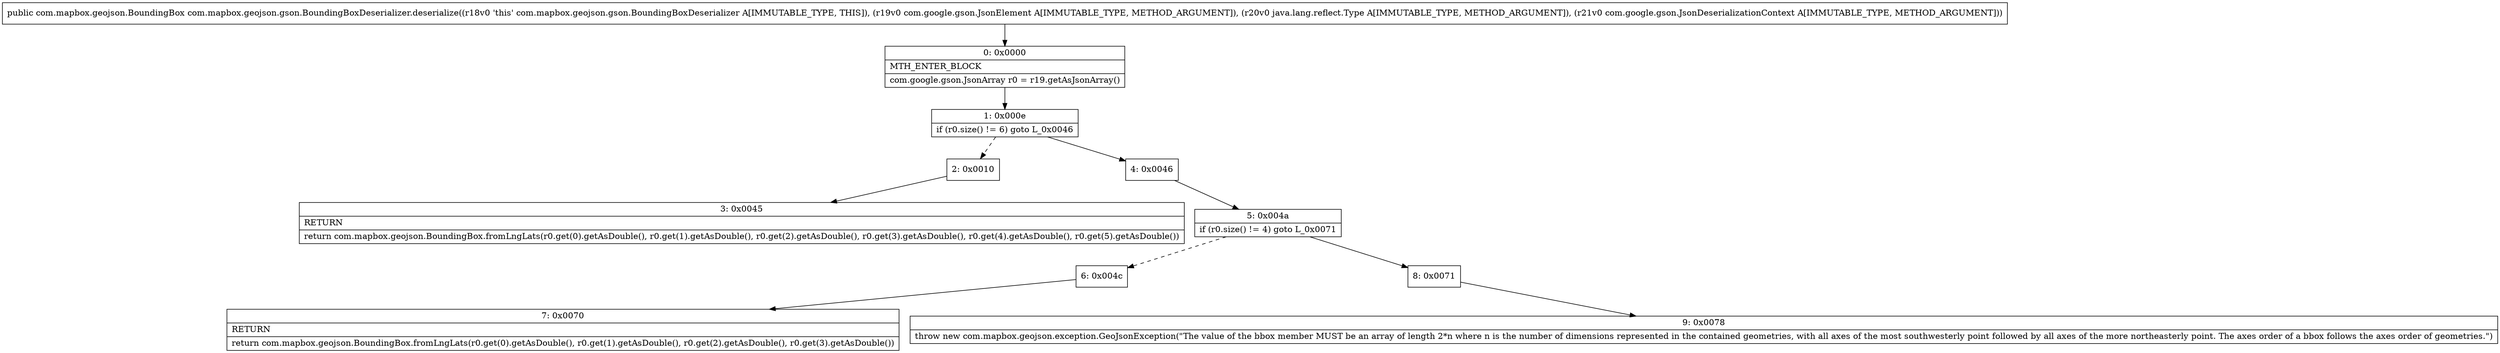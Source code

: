 digraph "CFG forcom.mapbox.geojson.gson.BoundingBoxDeserializer.deserialize(Lcom\/google\/gson\/JsonElement;Ljava\/lang\/reflect\/Type;Lcom\/google\/gson\/JsonDeserializationContext;)Lcom\/mapbox\/geojson\/BoundingBox;" {
Node_0 [shape=record,label="{0\:\ 0x0000|MTH_ENTER_BLOCK\l|com.google.gson.JsonArray r0 = r19.getAsJsonArray()\l}"];
Node_1 [shape=record,label="{1\:\ 0x000e|if (r0.size() != 6) goto L_0x0046\l}"];
Node_2 [shape=record,label="{2\:\ 0x0010}"];
Node_3 [shape=record,label="{3\:\ 0x0045|RETURN\l|return com.mapbox.geojson.BoundingBox.fromLngLats(r0.get(0).getAsDouble(), r0.get(1).getAsDouble(), r0.get(2).getAsDouble(), r0.get(3).getAsDouble(), r0.get(4).getAsDouble(), r0.get(5).getAsDouble())\l}"];
Node_4 [shape=record,label="{4\:\ 0x0046}"];
Node_5 [shape=record,label="{5\:\ 0x004a|if (r0.size() != 4) goto L_0x0071\l}"];
Node_6 [shape=record,label="{6\:\ 0x004c}"];
Node_7 [shape=record,label="{7\:\ 0x0070|RETURN\l|return com.mapbox.geojson.BoundingBox.fromLngLats(r0.get(0).getAsDouble(), r0.get(1).getAsDouble(), r0.get(2).getAsDouble(), r0.get(3).getAsDouble())\l}"];
Node_8 [shape=record,label="{8\:\ 0x0071}"];
Node_9 [shape=record,label="{9\:\ 0x0078|throw new com.mapbox.geojson.exception.GeoJsonException(\"The value of the bbox member MUST be an array of length 2*n where n is the number of dimensions represented in the contained geometries, with all axes of the most southwesterly point followed by all axes of the more northeasterly point. The axes order of a bbox follows the axes order of geometries.\")\l}"];
MethodNode[shape=record,label="{public com.mapbox.geojson.BoundingBox com.mapbox.geojson.gson.BoundingBoxDeserializer.deserialize((r18v0 'this' com.mapbox.geojson.gson.BoundingBoxDeserializer A[IMMUTABLE_TYPE, THIS]), (r19v0 com.google.gson.JsonElement A[IMMUTABLE_TYPE, METHOD_ARGUMENT]), (r20v0 java.lang.reflect.Type A[IMMUTABLE_TYPE, METHOD_ARGUMENT]), (r21v0 com.google.gson.JsonDeserializationContext A[IMMUTABLE_TYPE, METHOD_ARGUMENT])) }"];
MethodNode -> Node_0;
Node_0 -> Node_1;
Node_1 -> Node_2[style=dashed];
Node_1 -> Node_4;
Node_2 -> Node_3;
Node_4 -> Node_5;
Node_5 -> Node_6[style=dashed];
Node_5 -> Node_8;
Node_6 -> Node_7;
Node_8 -> Node_9;
}

